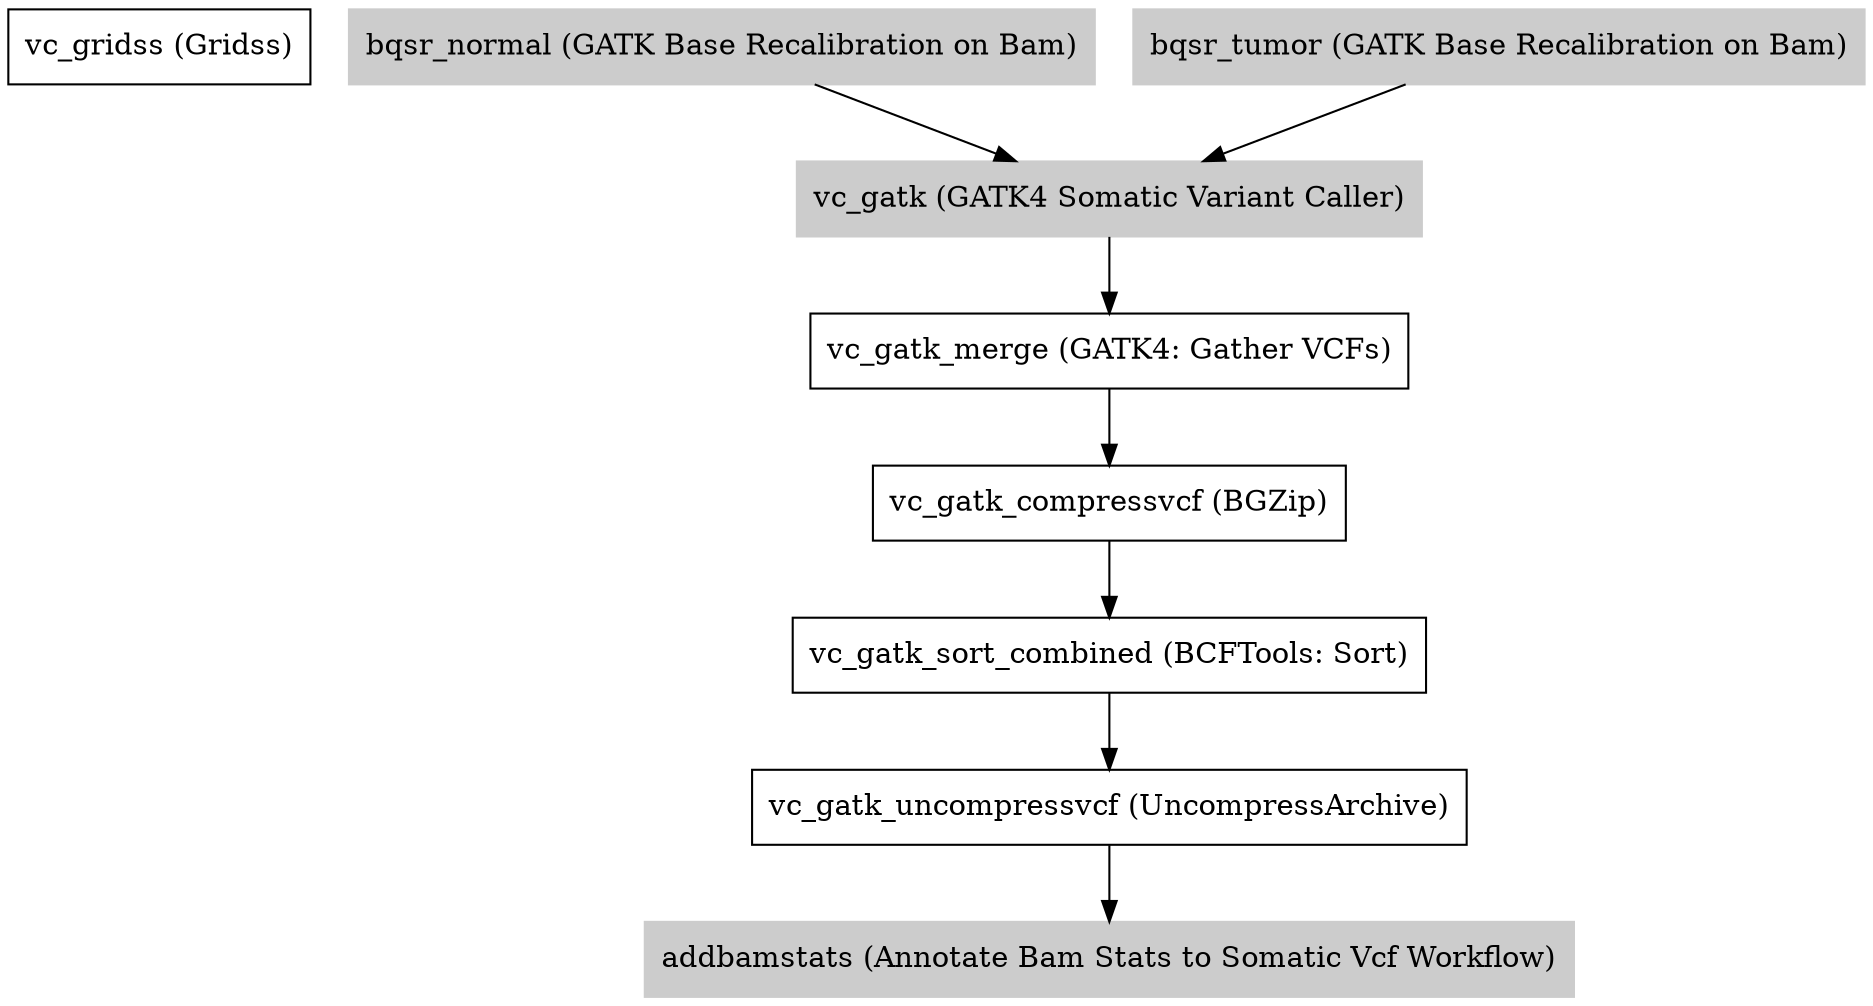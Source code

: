 // WGS Somatic (GATK only) [VARIANTS only]
digraph WGSSomaticGATKVariantsOnly {
	node [shape=record]
	vc_gridss [label="vc_gridss (Gridss)"]
	bqsr_normal [label="bqsr_normal (GATK Base Recalibration on Bam)" color=grey80 style=filled]
	bqsr_tumor [label="bqsr_tumor (GATK Base Recalibration on Bam)" color=grey80 style=filled]
	vc_gatk [label="vc_gatk (GATK4 Somatic Variant Caller)" color=grey80 style=filled]
	vc_gatk_merge [label="vc_gatk_merge (GATK4: Gather VCFs)"]
	vc_gatk_compressvcf [label="vc_gatk_compressvcf (BGZip)"]
	vc_gatk_sort_combined [label="vc_gatk_sort_combined (BCFTools: Sort)"]
	vc_gatk_uncompressvcf [label="vc_gatk_uncompressvcf (UncompressArchive)"]
	addbamstats [label="addbamstats (Annotate Bam Stats to Somatic Vcf Workflow)" color=grey80 style=filled]
	bqsr_normal -> vc_gatk
	bqsr_tumor -> vc_gatk
	vc_gatk -> vc_gatk_merge
	vc_gatk_merge -> vc_gatk_compressvcf
	vc_gatk_compressvcf -> vc_gatk_sort_combined
	vc_gatk_sort_combined -> vc_gatk_uncompressvcf
	vc_gatk_uncompressvcf -> addbamstats
}

